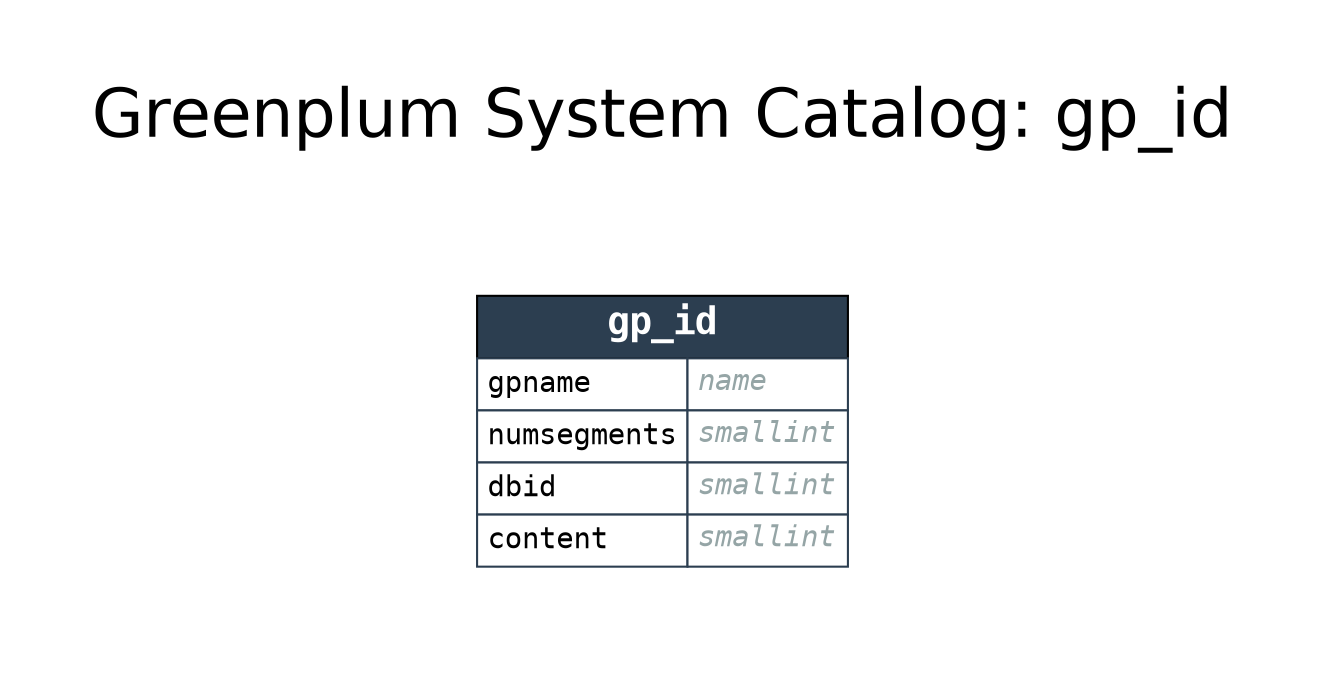 digraph GPDB {

    label="Greenplum System Catalog: gp_id";
    labelloc="t";
    fontname="Helvetica"
    fontsize=32
    

    pad=0.5;
    nodesep=0.5;
    ranksep=0.5;
    rankdir=LR;
    node [shape = "plaintext"];

    
    subgraph cluster_from {
        rankdir=TB
        style=invis;

        
    }
    
    subgraph cluster_selected {
        rankdir=TB
        style=invis;

        
            gp_id [label = <<FONT FACE="monospace"><TABLE BORDER="0" CELLBORDER="1" CELLSPACING="0" CELLPADDING="4">
<TR><TD BGCOLOR="#2c3e50" ALIGN="CENTER" COLSPAN="2"><FONT COLOR="#FFFFFF" POINT-SIZE="18"><B>gp_id</B></FONT></TD></TR>

<TR>
<TD COLOR="#2c3e50" BGCOLOR="#FFFFFF" ALIGN="LEFT" PORT="gpname_in"><FONT COLOR="#000000">gpname</FONT></TD>
<TD COLOR="#2c3e50" BGCOLOR="#FFFFFF" ALIGN="LEFT" PORT="gpname_out"><FONT COLOR="#95a5a6"><I>name</I></FONT></TD>
</TR>

<TR>
<TD COLOR="#2c3e50" BGCOLOR="#FFFFFF" ALIGN="LEFT" PORT="numsegments_in"><FONT COLOR="#000000">numsegments</FONT></TD>
<TD COLOR="#2c3e50" BGCOLOR="#FFFFFF" ALIGN="LEFT" PORT="numsegments_out"><FONT COLOR="#95a5a6"><I>smallint</I></FONT></TD>
</TR>

<TR>
<TD COLOR="#2c3e50" BGCOLOR="#FFFFFF" ALIGN="LEFT" PORT="dbid_in"><FONT COLOR="#000000">dbid</FONT></TD>
<TD COLOR="#2c3e50" BGCOLOR="#FFFFFF" ALIGN="LEFT" PORT="dbid_out"><FONT COLOR="#95a5a6"><I>smallint</I></FONT></TD>
</TR>

<TR>
<TD COLOR="#2c3e50" BGCOLOR="#FFFFFF" ALIGN="LEFT" PORT="content_in"><FONT COLOR="#000000">content</FONT></TD>
<TD COLOR="#2c3e50" BGCOLOR="#FFFFFF" ALIGN="LEFT" PORT="content_out"><FONT COLOR="#95a5a6"><I>smallint</I></FONT></TD>
</TR>

</TABLE></FONT>> name = "gp_id" URL = "gp_id.svg"];
        
    }
    
    subgraph cluster_to {
        rankdir=TB
        style=invis;

        
    }
    

    

}